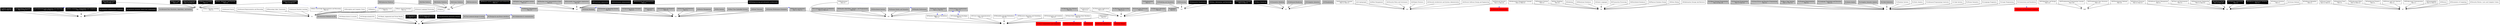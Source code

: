 digraph curricula
{
      overlap=scale;
      splines=true;
      node [shape=box,fontsize=11,color=red,style=filled];

"AL"[shape=box,color=white,style=filled];	
	"AL/Basic Analysis" [shape=box,fontsize=11,color=black,style=filled, fontcolor=white,fillcolor=black, label="AL/Basic Analysis\nTier-1:2 Tier-2:2"];	"AL/Basic Analysis"->"AL";			
	"AL/Algorithmic Strategies" [shape=box,fontsize=11,color=black,style=filled, fontcolor=white,fillcolor=black, label="AL/Algorithmic Strategies\nTier-1:5 Tier-2:1"];	"AL/Algorithmic Strategies"->"AL";			
	"AL/Fundamental Data Structures and Algorithms" [shape=box,fontsize=11,color=black,style=filled, fontcolor=white,fillcolor=black, label="AL/Fundamental Data Structures and Algorithms\nTier-1:9 Tier-2:3"];	"AL/Fundamental Data Structures and Algorithms"->"AL";			
	"AL/Basic Automata, Computability and Complexity" [shape=box,fontsize=11,color=black,style=filled, fontcolor=white,fillcolor=black, label="AL/Basic Automata, Computability and Complexity\nTier-1:3 Tier-2:3"];	"AL/Basic Automata, Computability and Complexity"->"AL";			
	"AL/Advanced Computational Complexity" [shape=box,fontsize=11,color=black,style=filled, fontcolor=white,fillcolor=black, label="AL/Advanced Computational Complexity"];	"AL/Advanced Computational Complexity"->"AL";			
	"AL/Advanced Automata Theory and Computability" [shape=box,fontsize=11,color=black,style=filled, fontcolor=white,fillcolor=black, label="AL/Advanced Automata Theory and Computability"];	"AL/Advanced Automata Theory and Computability"->"AL";			
	"AL/Advanced Data Structures, Algorithms, and Analysis" [shape=box,fontsize=11,color=black,style=filled, fontcolor=black,fillcolor=gray, label="AL/Advanced Data Structures, Algorithms, and Analysis"];	"AL/Advanced Data Structures, Algorithms, and Analysis"->"AL";			
	
"AR"[shape=box,color=white,style=filled];	
	"AR/Digital logic and digital systems" [shape=box,fontsize=11,color=black,style=filled, fontcolor=black,fillcolor=gray, label="AR/Digital logic and digital systems\n Tier-2:3"];	"AR/Digital logic and digital systems"->"AR";			
	"AR/Machine level representation of data" [shape=box,fontsize=11,color=black,style=filled, fontcolor=black,fillcolor=gray, label="AR/Machine level representation of data\n Tier-2:3"];	"AR/Machine level representation of data"->"AR";			
	"AR/Assembly level machine organization" [shape=box,fontsize=11,color=black,style=filled, fontcolor=black,fillcolor=gray, label="AR/Assembly level machine organization\n Tier-2:6"];	"AR/Assembly level machine organization"->"AR";			
	"AR/Memory system organization and architecture" [shape=box,fontsize=11,color=black,style=filled, fontcolor=white,fillcolor=black, label="AR/Memory system organization and architecture\n Tier-2:3"];	"AR/Memory system organization and architecture"->"AR";	"AR/Memory system organization and architecture"->"OS/Memory Management"[color=blue,style=dotted];		
	"AR/Interfacing and communication" [shape=box,fontsize=11,color=black,style=filled, fontcolor=white,fillcolor=black, label="AR/Interfacing and communication\n Tier-2:1"];	"AR/Interfacing and communication"->"AR";	"AR/Interfacing and communication"->"OS/Virtual Machines"[color=blue,style=dotted];		
	"AR/Functional organization" [shape=box,fontsize=11,color=black,style=filled, fontcolor=white,fillcolor=black, label="AR/Functional organization"];	"AR/Functional organization"->"AR";			
	"AR/Multiprocessing and alternative architectures" [shape=box,fontsize=11,color=black,style=filled, fontcolor=white,fillcolor=black, label="AR/Multiprocessing and alternative architectures"];	"AR/Multiprocessing and alternative architectures"->"AR";	"AR/Multiprocessing and alternative architectures"->"PD/Parallel Architecture"[color=blue,style=dotted];		
	"AR/Performance enhancements" [shape=box,fontsize=11,color=black,style=filled, fontcolor=white,fillcolor=black, label="AR/Performance enhancements"];	"AR/Performance enhancements"->"AR";			
"CN"[shape=box,color=white,style=filled];	"CN/Fundamentals" [shape=box,fontsize=11,color=black,style=filled, fontcolor=black,fillcolor=gray, label="CN/Fundamentals\nTier-1:1"];	"CN/Fundamentals"->"CN";			
	"CN/Modeling and Simulation" [shape=box,fontsize=11,color=black,style=filled, fontcolor=black,fillcolor=gray, label="CN/Modeling and Simulation"];	"CN/Modeling and Simulation"->"CN";			
	"CN/Processing" [shape=box,fontsize=11,color=black,style=filled, fontcolor=black,fillcolor=gray, label="CN/Processing"];	"CN/Processing"->"CN";			
	"CN/Interactive Visualization" [shape=box,fontsize=11,color=black,style=filled, fontcolor=white,fillcolor=black, label="CN/Interactive Visualization"];	"CN/Interactive Visualization"->"CN";			
	"CN/Data, Information, and Knowledge" [shape=box,fontsize=11,color=black,style=filled, fontcolor=white,fillcolor=black, label="CN/Data, Information, and Knowledge"];	"CN/Data, Information, and Knowledge"->"CN";			
"DS"[shape=box,color=white,style=filled];	"DS/Sets, Relations, and Functions" [shape=box,fontsize=11,color=black,style=filled, fontcolor=white,fillcolor=black, label="DS/Sets, Relations, and Functions\nTier-1:4"];	"DS/Sets, Relations, and Functions"->"DS";			
	"DS/Basic Logic" [shape=box,fontsize=11,color=black,style=filled, fontcolor=white,fillcolor=black, label="DS/Basic Logic\nTier-1:9"];	"DS/Basic Logic"->"DS";			
	"DS/Proof Techniques" [shape=box,fontsize=11,color=black,style=filled, fontcolor=white,fillcolor=black, label="DS/Proof Techniques\nTier-1:10 Tier-2:1"];	"DS/Proof Techniques"->"DS";			
	"DS/Basics of Counting" [shape=box,fontsize=11,color=black,style=filled, fontcolor=white,fillcolor=black, label="DS/Basics of Counting\nTier-1:5"];	"DS/Basics of Counting"->"DS";			
	"DS/Graphs and Trees" [shape=box,fontsize=11,color=black,style=filled, fontcolor=white,fillcolor=black, label="DS/Graphs and Trees\nTier-1:3 Tier-2:1"];	"DS/Graphs and Trees"->"DS";	"DS/Graphs and Trees"->"AL/Fundamental Data Structures and Algorithms"[color=blue,style=dotted];		
	"DS/Discrete Probability" [shape=box,fontsize=11,color=black,style=filled, fontcolor=white,fillcolor=black, label="DS/Discrete Probability\nTier-1:6 Tier-2:2"];	"DS/Discrete Probability"->"DS";	"DS/Discrete Probability"->"IS/Basic Knowledge Representation and Reasoning"[color=blue,style=dotted];		
"GV"[shape=box,color=white,style=filled];	"GV/Fundamental Concepts" [shape=box,fontsize=11,color=black,style=filled, fontcolor=white,fillcolor=black, label="GV/Fundamental Concepts\nTier-1:2 Tier-2:1"];	"GV/Fundamental Concepts"->"GV";			
	"GV/Basic Rendering" [shape=box,fontsize=11,color=black,style=filled, fontcolor=white,fillcolor=black, label="GV/Basic Rendering"];	"GV/Basic Rendering"->"GV";			
	"GV/Geometric Modeling" [shape=box,fontsize=11,color=black,style=filled, fontcolor=black,fillcolor=gray, label="GV/Geometric Modeling"];	"GV/Geometric Modeling"->"GV";			
	"GV/Advanced Rendering" [shape=box,fontsize=11,color=black,style=filled, fontcolor=black,fillcolor=gray, label="GV/Advanced Rendering"];	"GV/Advanced Rendering"->"GV";			
	"GV/Computer Animation" [shape=box,fontsize=11,color=black,style=filled, fontcolor=black,fillcolor=gray, label="GV/Computer Animation"];	"GV/Computer Animation"->"GV";			
	"GV/Visualization" [shape=box,fontsize=11,color=black,style=filled, fontcolor=black,fillcolor=gray, label="GV/Visualization"];	"GV/Visualization"->"GV";			
"HC"[shape=box,color=white,style=filled];	"HC/Foundations" [shape=box,fontsize=11,color=black,style=filled, fontcolor=white,fillcolor=black, label="HC/Foundations\nTier-1:4"];	"HC/Foundations"->"HC";			
	"HC/Designing Interaction" [shape=box,fontsize=11,color=black,style=filled, fontcolor=white,fillcolor=black, label="HC/Designing Interaction\n Tier-2:4"];	"HC/Designing Interaction"->"HC";			
	"HC/Programming Interactive Systems" [shape=box,fontsize=11,color=black,style=filled, fontcolor=white,fillcolor=black, label="HC/Programming Interactive Systems"];	"HC/Programming Interactive Systems"->"HC";			
	"HC/User-centered design & testing" [shape=box,fontsize=11,color=black,style=filled, fontcolor=black,fillcolor=gray, label="HC/User-centered design & testing"];	"HC/User-centered design & testing"->"HC";			
	"HC/Design for non-Mouse interfaces" [shape=box,fontsize=11,color=black,style=filled, fontcolor=black,fillcolor=gray, label="HC/Design for non-Mouse interfaces"];	"HC/Design for non-Mouse interfaces"->"HC";			
	"HC/Collaboration & communication" [shape=box,fontsize=11,color=black,style=filled, fontcolor=black,fillcolor=gray, label="HC/Collaboration & communication"];	"HC/Collaboration & communication"->"HC";			
	"HC/Statistical Methods for HCI" [shape=box,fontsize=11,color=black,style=filled, fontcolor=black,fillcolor=gray, label="HC/Statistical Methods for HCI"];	"HC/Statistical Methods for HCI"->"HC";			
	"HC/Human factors & security" [shape=box,fontsize=11,color=black,style=filled, fontcolor=black,fillcolor=white, label="HC/Human factors & security"];	"HC/Human factors & security"->"HC";			
	"HC/Design-oriented HCI" [shape=box,fontsize=11,color=black,style=filled, fontcolor=black,fillcolor=white, label="HC/Design-oriented HCI"];	"HC/Design-oriented HCI"->"HC";			
	"HC/Mixed, Augmented and Virtual Reality" [shape=box,fontsize=11,color=black,style=filled, fontcolor=black,fillcolor=white, label="HC/Mixed, Augmented and Virtual Reality"];	"HC/Mixed, Augmented and Virtual Reality"->"HC";			
"IAS"[shape=box,color=white,style=filled];	"IAS/Fundamental Concepts" [shape=box,fontsize=11,color=black,style=filled, fontcolor=black,fillcolor=white, label="IAS/Fundamental Concepts\nTier-1:1 Tier-2:2"];	"IAS/Fundamental Concepts"->"IAS";			
	"IAS/Network Security" [shape=box,fontsize=11,color=black,style=filled, fontcolor=black,fillcolor=white, label="IAS/Network Security\nTier-1:1 Tier-2:4"];	"IAS/Network Security"->"IAS";	"IAS/Network Security"->"NC/Network Communication"[color=blue,style=dotted];		
	"IAS/Cryptography" [shape=box,fontsize=11,color=black,style=filled, fontcolor=black,fillcolor=white, label="IAS/Cryptography"];	"IAS/Cryptography"->"IAS";			
	"IAS/Risk Management" [shape=box,fontsize=11,color=black,style=filled, fontcolor=black,fillcolor=white, label="IAS/Risk Management"];	"IAS/Risk Management"->"IAS";			
	"IAS/Security Policy and Governance" [shape=box,fontsize=11,color=black,style=filled, fontcolor=black,fillcolor=white, label="IAS/Security Policy and Governance"];	"IAS/Security Policy and Governance"->"IAS";			
	"IAS/Digital Forensics" [shape=box,fontsize=11,color=black,style=filled, fontcolor=black,fillcolor=white, label="IAS/Digital Forensics"];	"IAS/Digital Forensics"->"IAS";			
	"IAS/Security Architecture and Systems Administration" [shape=box,fontsize=11,color=black,style=filled, fontcolor=black,fillcolor=white, label="IAS/Security Architecture and Systems Administration"];	"IAS/Security Architecture and Systems Administration"->"IAS";			
	"IAS/Secure Software Design and Engineering" [shape=box,fontsize=11,color=black,style=filled, fontcolor=black,fillcolor=white, label="IAS/Secure Software Design and Engineering"];	"IAS/Secure Software Design and Engineering"->"IAS";			
"IM"[shape=box,color=white,style=filled];	"IM/Information Management Concepts" [shape=box,fontsize=11,color=black,style=filled, fontcolor=black,fillcolor=white, label="IM/Information Management Concepts\nTier-1:1 Tier-2:2"];	"IM/Information Management Concepts"->"IM";			
	"IM/Database Systems" [shape=box,fontsize=11,color=black,style=filled, fontcolor=black,fillcolor=white, label="IM/Database Systems\n Tier-2:3"];	"IM/Database Systems"->"IM";			
	"IM/Data Modeling" [shape=box,fontsize=11,color=black,style=filled, fontcolor=black,fillcolor=white, label="IM/Data Modeling\n Tier-2:4"];	"IM/Data Modeling"->"IM";			
	"IM/Indexing" [shape=box,fontsize=11,color=black,style=filled, fontcolor=black,fillcolor=white, label="IM/Indexing"];	"IM/Indexing"->"IM";			
	"IM/Relational Databases " [shape=box,fontsize=11,color=black,style=filled, fontcolor=black,fillcolor=white, label="IM/Relational Databases "];	"IM/Relational Databases "->"IM";			
	"IM/Query Languages" [shape=box,fontsize=11,color=black,style=filled, fontcolor=black,fillcolor=white, label="IM/Query Languages"];	"IM/Query Languages"->"IM";			
	"IM/Transaction Processing" [shape=box,fontsize=11,color=black,style=filled, fontcolor=black,fillcolor=white, label="IM/Transaction Processing"];	"IM/Transaction Processing"->"IM";			
	"IM/Distributed Databases" [shape=box,fontsize=11,color=black,style=filled, fontcolor=black,fillcolor=white, label="IM/Distributed Databases"];	"IM/Distributed Databases"->"IM";			
	"IM/Physical Database Design" [shape=box,fontsize=11,color=black,style=filled, fontcolor=black,fillcolor=white, label="IM/Physical Database Design"];	"IM/Physical Database Design"->"IM";			
	"IM/Data Mining" [shape=box,fontsize=11,color=black,style=filled, fontcolor=black,fillcolor=white, label="IM/Data Mining"];	"IM/Data Mining"->"IM";			
	"IM/Information Storage And Retrieval" [shape=box,fontsize=11,color=black,style=filled, fontcolor=black,fillcolor=white, label="IM/Information Storage And Retrieval"];	"IM/Information Storage And Retrieval"->"IM";			
"IS"[shape=box,color=white,style=filled];	"IS/Fundamental Issues" [shape=box,fontsize=11,color=black,style=filled, fontcolor=black,fillcolor=white, label="IS/Fundamental Issues\n Tier-2:1"];	"IS/Fundamental Issues"->"IS";			
	"IS/Basic Search Strategies" [shape=box,fontsize=11,color=black,style=filled, fontcolor=black,fillcolor=white, label="IS/Basic Search Strategies\n Tier-2:4"];	"IS/Basic Search Strategies"->"IS";			
	"IS/Basic Knowledge Representation and Reasoning" [shape=box,fontsize=11,color=black,style=filled, fontcolor=black,fillcolor=white, label="IS/Basic Knowledge Representation and Reasoning\n Tier-2:3"];	"IS/Basic Knowledge Representation and Reasoning"->"IS";			
	"IS/Basic Machine Learning" [shape=box,fontsize=11,color=black,style=filled, fontcolor=black,fillcolor=white, label="IS/Basic Machine Learning\n Tier-2:2"];	"IS/Basic Machine Learning"->"IS";			
	"IS/Advanced Search" [shape=box,fontsize=11,color=black,style=filled, fontcolor=black,fillcolor=white, label="IS/Advanced Search"];	"IS/Advanced Search"->"IS";			
	"IS/Advanced Representation and Reasoning" [shape=box,fontsize=11,color=black,style=filled, fontcolor=black,fillcolor=white, label="IS/Advanced Representation and Reasoning"];	"IS/Advanced Representation and Reasoning"->"IS";			
	"IS/Reasoning Under Uncertainty" [shape=box,fontsize=11,color=black,style=filled, fontcolor=black,fillcolor=white, label="IS/Reasoning Under Uncertainty"];	"IS/Reasoning Under Uncertainty"->"IS";			
	"IS/Agents" [shape=box,fontsize=11,color=black,style=filled, fontcolor=black,fillcolor=white, label="IS/Agents"];	"IS/Agents"->"IS";	"IS/Agents"->"HC/Collaboration & communication"[color=blue,style=dotted];		
	"IS/Natural Language Processing" [shape=box,fontsize=11,color=black,style=filled, fontcolor=black,fillcolor=white, label="IS/Natural Language Processing"];	"IS/Natural Language Processing"->"IS";	"IS/Natural Language Processing"->"HC/Design for non-Mouse interfaces"[color=blue,style=dotted];		
	"IS/Advanced Machine Learning" [shape=box,fontsize=11,color=black,style=filled, fontcolor=black,fillcolor=white, label="IS/Advanced Machine Learning"];	"IS/Advanced Machine Learning"->"IS";			
	"IS/Robotics" [shape=box,fontsize=11,color=black,style=filled, fontcolor=black,fillcolor=white, label="IS/Robotics"];	"IS/Robotics"->"IS";			
	"IS/Perception and Computer Vision" [shape=box,fontsize=11,color=black,style=filled, fontcolor=black,fillcolor=white, label="IS/Perception and Computer Vision"];	"IS/Perception and Computer Vision"->"IS";			
"NC"[shape=box,color=white,style=filled];	"NC/Introuction" [shape=box,fontsize=11,color=black,style=filled, fontcolor=black,fillcolor=white, label="NC/Introuction\nTier-1:1.5"];	"NC/Introuction"->"NC";			
	"NC/Networked Applications" [shape=box,fontsize=11,color=black,style=filled, fontcolor=black,fillcolor=white, label="NC/Networked Applications\nTier-1:1.5"];	"NC/Networked Applications"->"NC";			
	"NC/Reliable Data Delivery" [shape=box,fontsize=11,color=black,style=filled, fontcolor=black,fillcolor=gray, label="NC/Reliable Data Delivery\n Tier-2:2"];	"NC/Reliable Data Delivery"->"NC";	"NC/Reliable Data Delivery"->"SF/State-State Transition-State Machines"[color=blue,style=dotted];	"NC/Reliable Data Delivery"->"SF/Reliability through Redundancy"[color=blue,style=dotted];	
	"NC/Routing And Forwarding" [shape=box,fontsize=11,color=black,style=filled, fontcolor=black,fillcolor=gray, label="NC/Routing And Forwarding\n Tier-2:1.5"];	"NC/Routing And Forwarding"->"NC";			
	"NC/Local Area Networks" [shape=box,fontsize=11,color=black,style=filled, fontcolor=black,fillcolor=gray, label="NC/Local Area Networks\n Tier-2:1"];	"NC/Local Area Networks"->"NC";			
	"NC/Resource Allocation" [shape=box,fontsize=11,color=black,style=filled, fontcolor=black,fillcolor=gray, label="NC/Resource Allocation\n Tier-2:1"];	"NC/Resource Allocation"->"NC";			
	"NC/Mobility" [shape=box,fontsize=11,color=black,style=filled, fontcolor=black,fillcolor=gray, label="NC/Mobility\n Tier-2:1"];	"NC/Mobility"->"NC";			
"OS"[shape=box,color=white,style=filled];	"OS/Overview of Operating Systems" [shape=box,fontsize=11,color=black,style=filled, fontcolor=black,fillcolor=gray, label="OS/Overview of Operating Systems\nTier-1:2"];	"OS/Overview of Operating Systems"->"OS";			
	"OS/Operating System Principles" [shape=box,fontsize=11,color=black,style=filled, fontcolor=black,fillcolor=gray, label="OS/Operating System Principles\nTier-1:2"];	"OS/Operating System Principles"->"OS";			
	"OS/Concurrency" [shape=box,fontsize=11,color=black,style=filled, fontcolor=black,fillcolor=gray, label="OS/Concurrency\n Tier-2:3"];	"OS/Concurrency"->"OS";			
	"OS/Scheduling and Dispatch" [shape=box,fontsize=11,color=black,style=filled, fontcolor=black,fillcolor=gray, label="OS/Scheduling and Dispatch\n Tier-2:3"];	"OS/Scheduling and Dispatch"->"OS";			
	"OS/Memory Management" [shape=box,fontsize=11,color=black,style=filled, fontcolor=black,fillcolor=gray, label="OS/Memory Management\n Tier-2:3"];	"OS/Memory Management"->"OS";			
	"OS/Security and Protection" [shape=box,fontsize=11,color=black,style=filled, fontcolor=black,fillcolor=gray, label="OS/Security and Protection\n Tier-2:2"];	"OS/Security and Protection"->"OS";			
	"OS/Virtual Machines" [shape=box,fontsize=11,color=black,style=filled, fontcolor=black,fillcolor=gray, label="OS/Virtual Machines"];	"OS/Virtual Machines"->"OS";			
	"OS/Device Management" [shape=box,fontsize=11,color=black,style=filled, fontcolor=black,fillcolor=gray, label="OS/Device Management"];	"OS/Device Management"->"OS";			
	"OS/File Systems" [shape=box,fontsize=11,color=black,style=filled, fontcolor=black,fillcolor=gray, label="OS/File Systems"];	"OS/File Systems"->"OS";			
	"OS/Real Time Embedded Systems" [shape=box,fontsize=11,color=black,style=filled, fontcolor=black,fillcolor=gray, label="OS/Real Time Embedded Systems"];	"OS/Real Time Embedded Systems"->"OS";			
	"OS/Fault Tolerance" [shape=box,fontsize=11,color=black,style=filled, fontcolor=black,fillcolor=gray, label="OS/Fault Tolerance"];	"OS/Fault Tolerance"->"OS";			
	"OS/System Performance Evaluation" [shape=box,fontsize=11,color=black,style=filled, fontcolor=black,fillcolor=gray, label="OS/System Performance Evaluation"];	"OS/System Performance Evaluation"->"OS";			
"PBD"[shape=box,color=white,style=filled];	"PBD/Introduction" [shape=box,fontsize=11,color=black,style=filled, fontcolor=black,fillcolor=gray, label="PBD/Introduction"];	"PBD/Introduction"->"PBD";			
	"PBD/Web Platform" [shape=box,fontsize=11,color=black,style=filled, fontcolor=black,fillcolor=gray, label="PBD/Web Platform"];	"PBD/Web Platform"->"PBD";			
	"PBD/Mobile Platforms" [shape=box,fontsize=11,color=black,style=filled, fontcolor=black,fillcolor=gray, label="PBD/Mobile Platforms"];	"PBD/Mobile Platforms"->"PBD";			
	"PBD/Industrial Platforms" [shape=box,fontsize=11,color=black,style=filled, fontcolor=black,fillcolor=gray, label="PBD/Industrial Platforms"];	"PBD/Industrial Platforms"->"PBD";	"PBD/Industrial Platforms"->"IS/Robotics"[color=blue,style=dotted];		
	"PBD/Game Platforms" [shape=box,fontsize=11,color=black,style=filled, fontcolor=black,fillcolor=gray, label="PBD/Game Platforms"];	"PBD/Game Platforms"->"PBD";			
"PD"[shape=box,color=white,style=filled];	"PD/Parallelism Fundamentals" [shape=box,fontsize=11,color=black,style=filled, fontcolor=black,fillcolor=gray, label="PD/Parallelism Fundamentals\nTier-1:2"];	"PD/Parallelism Fundamentals"->"PD";	"PD/Parallelism Fundamentals"->"SF/Computational Paradigms"[color=blue,style=dotted];	"PD/Parallelism Fundamentals"->"SF/System Support for Parallelism"[color=blue,style=dotted];	
	"PD/Parallel Decomposition" [shape=box,fontsize=11,color=black,style=filled, fontcolor=black,fillcolor=gray, label="PD/Parallel Decomposition\nTier-1:1 Tier-2:3"];	"PD/Parallel Decomposition"->"PD";	"PD/Parallel Decomposition"->"SF/System Support for Parallelism"[color=blue,style=dotted];		
	"PD/Communication and Coordination" [shape=box,fontsize=11,color=black,style=filled, fontcolor=black,fillcolor=gray, label="PD/Communication and Coordination\nTier-1:1 Tier-2:3"];	"PD/Communication and Coordination"->"PD";			
	"PD/Parallel Algorithms, Analysis, and Programming" [shape=box,fontsize=11,color=black,style=filled, fontcolor=black,fillcolor=gray, label="PD/Parallel Algorithms, Analysis, and Programming\n Tier-2:3"];	"PD/Parallel Algorithms, Analysis, and Programming"->"PD";			
	"PD/Parallel Architecture" [shape=box,fontsize=11,color=black,style=filled, fontcolor=black,fillcolor=gray, label="PD/Parallel Architecture\nTier-1:1 Tier-2:1"];	"PD/Parallel Architecture"->"PD";			
	"PD/Parallel Performance" [shape=box,fontsize=11,color=black,style=filled, fontcolor=black,fillcolor=gray, label="PD/Parallel Performance"];	"PD/Parallel Performance"->"PD";			
	"PD/Distributed Systems" [shape=box,fontsize=11,color=black,style=filled, fontcolor=black,fillcolor=gray, label="PD/Distributed Systems"];	"PD/Distributed Systems"->"PD";			
	"PD/Formal Models and Semantics" [shape=box,fontsize=11,color=black,style=filled, fontcolor=black,fillcolor=gray, label="PD/Formal Models and Semantics"];	"PD/Formal Models and Semantics"->"PD";			
"PL"[shape=box,color=white,style=filled];	"PL/Object-Oriented Programming" [shape=box,fontsize=11,color=black,style=filled, fontcolor=black,fillcolor=gray, label="PL/Object-Oriented Programming\nTier-1:4 Tier-2:6"];	"PL/Object-Oriented Programming"->"PL";			
	"PL/Functional Programming" [shape=box,fontsize=11,color=black,style=filled, fontcolor=black,fillcolor=gray, label="PL/Functional Programming\nTier-1:3 Tier-2:4"];	"PL/Functional Programming"->"PL";			
	"PL/Event-Driven and Reactive Programming" [shape=box,fontsize=11,color=black,style=filled, fontcolor=black,fillcolor=gray, label="PL/Event-Driven and Reactive Programming\n Tier-2:2"];	"PL/Event-Driven and Reactive Programming"->"PL";			
	"PL/Basic Type Systems" [shape=box,fontsize=11,color=black,style=filled, fontcolor=black,fillcolor=gray, label="PL/Basic Type Systems\nTier-1:1 Tier-2:4"];	"PL/Basic Type Systems"->"PL";			
	"PL/Program Representation" [shape=box,fontsize=11,color=black,style=filled, fontcolor=black,fillcolor=gray, label="PL/Program Representation\n Tier-2:1"];	"PL/Program Representation"->"PL";			
	"PL/Language Translation and Execution" [shape=box,fontsize=11,color=black,style=filled, fontcolor=black,fillcolor=gray, label="PL/Language Translation and Execution\n Tier-2:3"];	"PL/Language Translation and Execution"->"PL";			
	"PL/Syntax Analyis" [shape=box,fontsize=11,color=black,style=filled, fontcolor=black,fillcolor=gray, label="PL/Syntax Analyis"];	"PL/Syntax Analyis"->"PL";			
	"PL/Compiler Semantic Analysis" [shape=box,fontsize=11,color=black,style=filled, fontcolor=black,fillcolor=gray, label="PL/Compiler Semantic Analysis"];	"PL/Compiler Semantic Analysis"->"PL";			
	"PL/Code Generation" [shape=box,fontsize=11,color=black,style=filled, fontcolor=black,fillcolor=gray, label="PL/Code Generation"];	"PL/Code Generation"->"PL";			
	"PL/Runtime Systems" [shape=box,fontsize=11,color=black,style=filled, fontcolor=black,fillcolor=white, label="PL/Runtime Systems"];	"PL/Runtime Systems"->"PL";			
	"PL/Static Analysis" [shape=box,fontsize=11,color=black,style=filled, fontcolor=black,fillcolor=white, label="PL/Static Analysis"];	"PL/Static Analysis"->"PL";			
	"PL/Advanced Programming Constructs" [shape=box,fontsize=11,color=black,style=filled, fontcolor=black,fillcolor=white, label="PL/Advanced Programming Constructs"];	"PL/Advanced Programming Constructs"->"PL";			
	"PL/Concurrency and Parallelism" [shape=box,fontsize=11,color=black,style=filled, fontcolor=black,fillcolor=white, label="PL/Concurrency and Parallelism"];	"PL/Concurrency and Parallelism"->"PL";	"PL/Concurrency and Parallelism"->"PD/Parallel and Distributed Computing"[color=blue,style=dotted];		
	"PL/Type Systems" [shape=box,fontsize=11,color=black,style=filled, fontcolor=black,fillcolor=white, label="PL/Type Systems"];	"PL/Type Systems"->"PL";			
	"PL/Formal Semantics" [shape=box,fontsize=11,color=black,style=filled, fontcolor=black,fillcolor=white, label="PL/Formal Semantics"];	"PL/Formal Semantics"->"PL";			
	"PL/Language Pragmatics" [shape=box,fontsize=11,color=black,style=filled, fontcolor=black,fillcolor=white, label="PL/Language Pragmatics"];	"PL/Language Pragmatics"->"PL";			
	"PL/Logic Programming" [shape=box,fontsize=11,color=black,style=filled, fontcolor=black,fillcolor=white, label="PL/Logic Programming"];	"PL/Logic Programming"->"PL";			
"SDF"[shape=box,color=white,style=filled];	"SDF/Algorithms and Design" [shape=box,fontsize=11,color=black,style=filled, fontcolor=black,fillcolor=white, label="SDF/Algorithms and Design\nTier-1:11"];	"SDF/Algorithms and Design"->"SDF";			
	"SDF/Fundamental Programming Concepts" [shape=box,fontsize=11,color=black,style=filled, fontcolor=black,fillcolor=white, label="SDF/Fundamental Programming Concepts\nTier-1:10"];	"SDF/Fundamental Programming Concepts"->"SDF";			
	"SDF/Fundamental Data Structures" [shape=box,fontsize=11,color=black,style=filled, fontcolor=black,fillcolor=white, label="SDF/Fundamental Data Structures\nTier-1:12"];	"SDF/Fundamental Data Structures"->"SDF";			
	"SDF/Development Methods" [shape=box,fontsize=11,color=black,style=filled, fontcolor=black,fillcolor=white, label="SDF/Development Methods\nTier-1:9"];	"SDF/Development Methods"->"SDF";			
"SE"[shape=box,color=white,style=filled];	"SE/Software Processes" [shape=box,fontsize=11,color=black,style=filled, fontcolor=black,fillcolor=white, label="SE/Software Processes\nTier-1:1 Tier-2:2"];	"SE/Software Processes"->"SE";			
	"SE/Software Project Management" [shape=box,fontsize=11,color=black,style=filled, fontcolor=black,fillcolor=white, label="SE/Software Project Management\n Tier-2:3"];	"SE/Software Project Management"->"SE";			
	"SE/Tools and Environments" [shape=box,fontsize=11,color=black,style=filled, fontcolor=black,fillcolor=white, label="SE/Tools and Environments\n Tier-2:2"];	"SE/Tools and Environments"->"SE";			
	"SE/Requirements Engineering" [shape=box,fontsize=11,color=black,style=filled, fontcolor=black,fillcolor=white, label="SE/Requirements Engineering\nTier-1:1 Tier-2:3"];	"SE/Requirements Engineering"->"SE";			
	"SE/Software Design" [shape=box,fontsize=11,color=black,style=filled, fontcolor=white,fillcolor=black, label="SE/Software Design\nTier-1:4 Tier-2:4"];	"SE/Software Design"->"SE";			
	"SE/Software Construction" [shape=box,fontsize=11,color=black,style=filled, fontcolor=white,fillcolor=black, label="SE/Software Construction\n Tier-2:2"];	"SE/Software Construction"->"SE";			
	"SE/Software Verification Validation" [shape=box,fontsize=11,color=black,style=filled, fontcolor=white,fillcolor=black, label="SE/Software Verification Validation\n Tier-2:3"];	"SE/Software Verification Validation"->"SE";			
	"SE/Software Evolution" [shape=box,fontsize=11,color=black,style=filled, fontcolor=black,fillcolor=white, label="SE/Software Evolution\n Tier-2:1"];	"SE/Software Evolution"->"SE";			
	"SE/Formal Methods" [shape=box,fontsize=11,color=black,style=filled, fontcolor=black,fillcolor=white, label="SE/Formal Methods"];	"SE/Formal Methods"->"SE";			
	"SE/Software Reliability" [shape=box,fontsize=11,color=black,style=filled, fontcolor=black,fillcolor=white, label="SE/Software Reliability\n Tier-2:1"];	"SE/Software Reliability"->"SE";			
"SF"[shape=box,color=white,style=filled];	"SF/Computational Paradigms" [shape=box,fontsize=11,color=black,style=filled, fontcolor=black,fillcolor=white, label="SF/Computational Paradigms\nTier-1:3"];	"SF/Computational Paradigms"->"SF";	"SF/Computational Paradigms"->"PD/Parallelism Fundamentals"[color=blue,style=dotted];		
	"SF/Cross-Layer Communications" [shape=box,fontsize=11,color=black,style=filled, fontcolor=black,fillcolor=white, label="SF/Cross-Layer Communications\nTier-1:3"];	"SF/Cross-Layer Communications"->"SF";			
	"SF/State-State Transition-State Machines" [shape=box,fontsize=11,color=black,style=filled, fontcolor=black,fillcolor=white, label="SF/State-State Transition-State Machines\nTier-1:6"];	"SF/State-State Transition-State Machines"->"SF";	"SF/State-State Transition-State Machines"->"AL/Basic Computability and Complexity"[color=blue,style=dotted];	"SF/State-State Transition-State Machines"->"OS/State and State Diagrams"[color=blue,style=dotted];	"SF/State-State Transition-State Machines"->"NC/Protocols"[color=blue,style=dotted];
	"SF/System Support for Parallelism" [shape=box,fontsize=11,color=black,style=filled, fontcolor=black,fillcolor=white, label="SF/System Support for Parallelism\nTier-1:3"];	"SF/System Support for Parallelism"->"SF";	"SF/System Support for Parallelism"->"PD/Parallelism Fundamentals"[color=blue,style=dotted];		
	"SF/Performance" [shape=box,fontsize=11,color=black,style=filled, fontcolor=black,fillcolor=white, label="SF/Performance\nTier-1:3"];	"SF/Performance"->"SF";	"SF/Performance"->"PD/Parallel Performance"[color=blue,style=dotted];		
	"SF/Resource Allocation and Scheduling" [shape=box,fontsize=11,color=black,style=filled, fontcolor=black,fillcolor=white, label="SF/Resource Allocation and Scheduling\n Tier-2:2"];	"SF/Resource Allocation and Scheduling"->"SF";			
	"SF/Proximity" [shape=box,fontsize=11,color=black,style=filled, fontcolor=black,fillcolor=white, label="SF/Proximity\n Tier-2:3"];	"SF/Proximity"->"SF";	"SF/Proximity"->"AR/Memory Management"[color=blue,style=dotted];	"SF/Proximity"->"OS/Virtual Memory"[color=blue,style=dotted];	
	"SF/Virtualization and Isolation" [shape=box,fontsize=11,color=black,style=filled, fontcolor=black,fillcolor=white, label="SF/Virtualization and Isolation\n Tier-2:2"];	"SF/Virtualization and Isolation"->"SF";			
	"SF/Reliability through Redundancy" [shape=box,fontsize=11,color=black,style=filled, fontcolor=black,fillcolor=white, label="SF/Reliability through Redundancy\n Tier-2:2"];	"SF/Reliability through Redundancy"->"SF";			
"SP"[shape=box,color=white,style=filled];	"SP/Social Context" [shape=box,fontsize=11,color=black,style=filled, fontcolor=black,fillcolor=white, label="SP/Social Context\nTier-1:1 Tier-2:2"];	"SP/Social Context"->"SP";			
	"SP/Analytical Tools" [shape=box,fontsize=11,color=black,style=filled, fontcolor=black,fillcolor=white, label="SP/Analytical Tools\nTier-1:2"];	"SP/Analytical Tools"->"SP";			
	"SP/Professional Ethics" [shape=box,fontsize=11,color=black,style=filled, fontcolor=black,fillcolor=white, label="SP/Professional Ethics\nTier-1:2 Tier-2:2"];	"SP/Professional Ethics"->"SP";			
	"SP/Intellectual Property" [shape=box,fontsize=11,color=black,style=filled, fontcolor=black,fillcolor=white, label="SP/Intellectual Property\nTier-1:2"];	"SP/Intellectual Property"->"SP";			
	"SP/Privacy and Civil Liberties" [shape=box,fontsize=11,color=black,style=filled, fontcolor=black,fillcolor=white, label="SP/Privacy and Civil Liberties\nTier-1:2"];	"SP/Privacy and Civil Liberties"->"SP";			
	"SP/Professional Communication" [shape=box,fontsize=11,color=black,style=filled, fontcolor=black,fillcolor=white, label="SP/Professional Communication\nTier-1:1"];	"SP/Professional Communication"->"SP";			
	"SP/Sustainability" [shape=box,fontsize=11,color=black,style=filled, fontcolor=black,fillcolor=white, label="SP/Sustainability\nTier-1:1 Tier-2:1"];	"SP/Sustainability"->"SP";			
	"SP/History" [shape=box,fontsize=11,color=black,style=filled, fontcolor=black,fillcolor=white, label="SP/History"];	"SP/History"->"SP";			
	"SP/Economies of Computing" [shape=box,fontsize=11,color=black,style=filled, fontcolor=black,fillcolor=white, label="SP/Economies of Computing"];	"SP/Economies of Computing"->"SP";			
	"SP/Security Policies, Laws and Computer Crimes" [shape=box,fontsize=11,color=black,style=filled, fontcolor=black,fillcolor=white, label="SP/Security Policies, Laws and Computer Crimes"];	"SP/Security Policies, Laws and Computer Crimes"->"SP";			
}